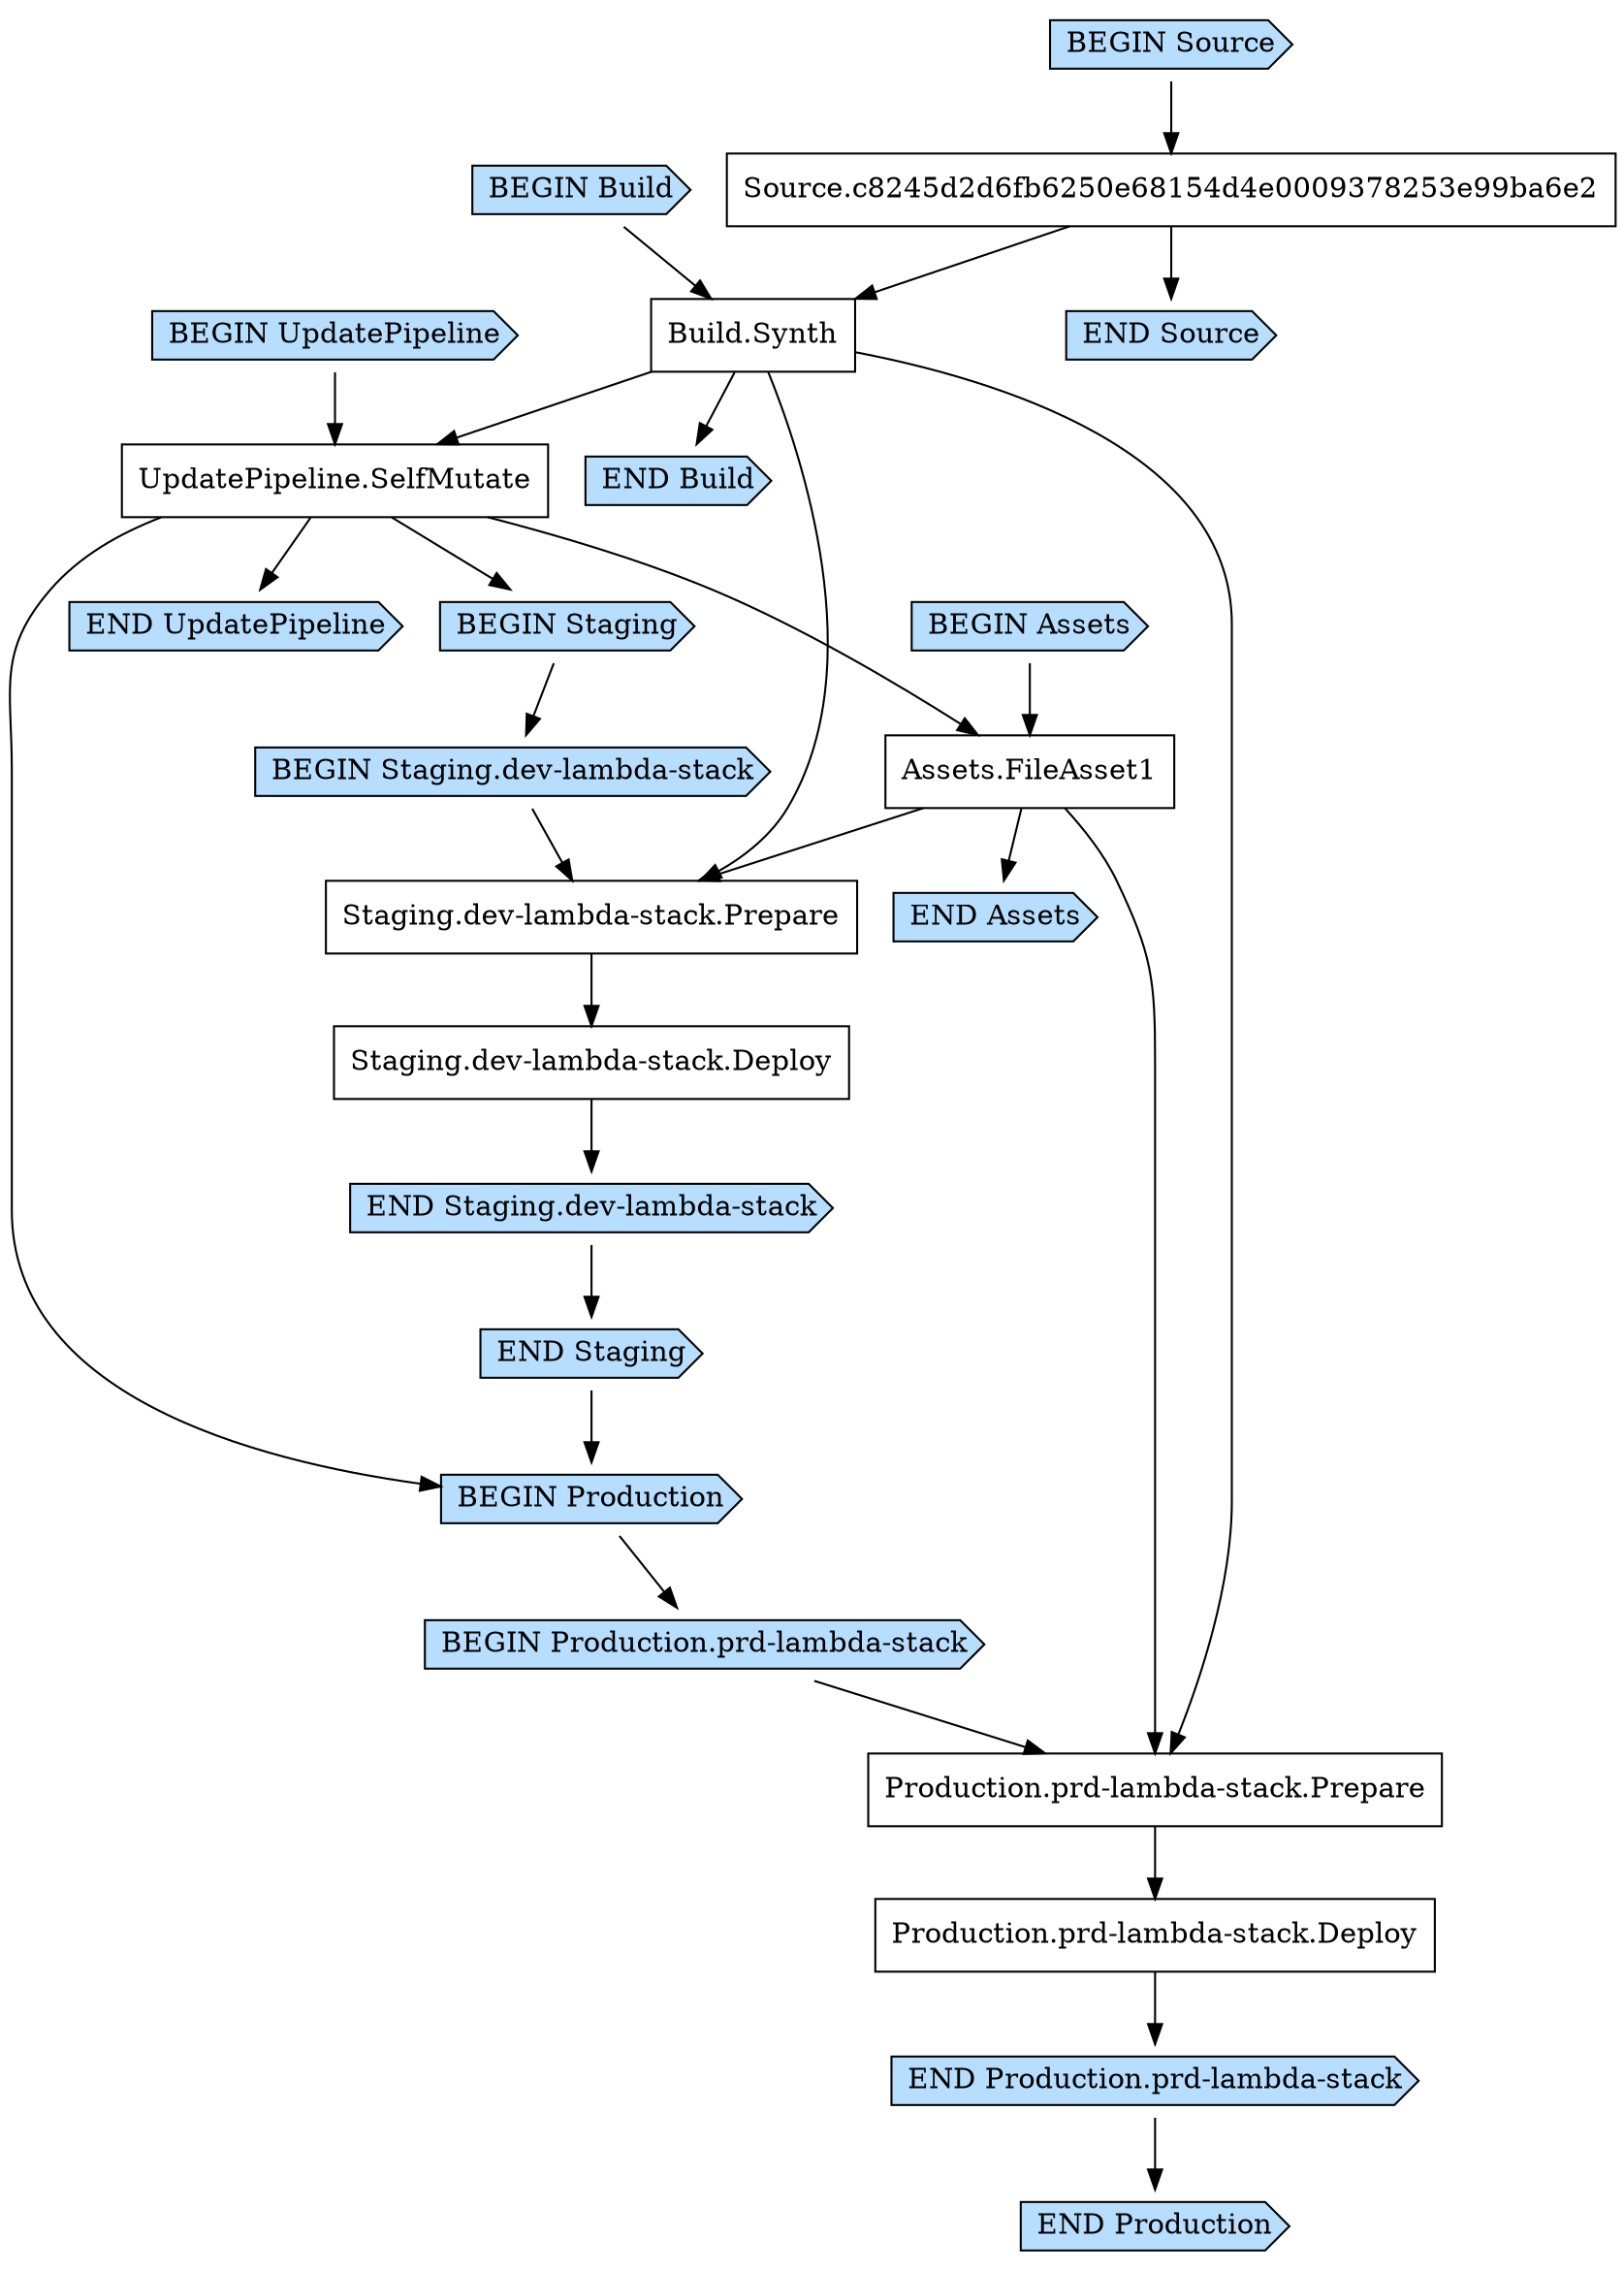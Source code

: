 digraph G {
  # Arrows represent an "unlocks" relationship (opposite of dependency). So chosen
  # because the layout looks more natural that way.
  # To represent subgraph dependencies, subgraphs are represented by BEGIN/END nodes.
  # To render: `dot -Tsvg pipelineassetstackPipeline4182259A.dot > graph.svg`, open in a browser.
  node [shape="box"];
"BEGIN Build" [shape="cds", style="filled", fillcolor="#b7deff"];
"END Build" [shape="cds", style="filled", fillcolor="#b7deff"];
"Build.Synth";
"Source.c8245d2d6fb6250e68154d4e0009378253e99ba6e2" -> "Build.Synth";
"BEGIN Build" -> "Build.Synth";
"Build.Synth" -> "END Build";
"BEGIN UpdatePipeline" [shape="cds", style="filled", fillcolor="#b7deff"];
"END UpdatePipeline" [shape="cds", style="filled", fillcolor="#b7deff"];
"UpdatePipeline.SelfMutate";
"Build.Synth" -> "UpdatePipeline.SelfMutate";
"BEGIN UpdatePipeline" -> "UpdatePipeline.SelfMutate";
"UpdatePipeline.SelfMutate" -> "END UpdatePipeline";
"BEGIN Assets" [shape="cds", style="filled", fillcolor="#b7deff"];
"END Assets" [shape="cds", style="filled", fillcolor="#b7deff"];
"Assets.FileAsset1";
"UpdatePipeline.SelfMutate" -> "Assets.FileAsset1";
"BEGIN Assets" -> "Assets.FileAsset1";
"Assets.FileAsset1" -> "END Assets";
"BEGIN Staging" [shape="cds", style="filled", fillcolor="#b7deff"];
"END Staging" [shape="cds", style="filled", fillcolor="#b7deff"];
"UpdatePipeline.SelfMutate" -> "BEGIN Staging";
"BEGIN Staging.dev-lambda-stack" [shape="cds", style="filled", fillcolor="#b7deff"];
"END Staging.dev-lambda-stack" [shape="cds", style="filled", fillcolor="#b7deff"];
"Staging.dev-lambda-stack.Deploy";
"Staging.dev-lambda-stack.Prepare" -> "Staging.dev-lambda-stack.Deploy";
"Staging.dev-lambda-stack.Prepare";
"Build.Synth" -> "Staging.dev-lambda-stack.Prepare";
"Assets.FileAsset1" -> "Staging.dev-lambda-stack.Prepare";
"BEGIN Staging.dev-lambda-stack" -> "Staging.dev-lambda-stack.Prepare";
"Staging.dev-lambda-stack.Deploy" -> "END Staging.dev-lambda-stack";
"BEGIN Staging" -> "BEGIN Staging.dev-lambda-stack";
"END Staging.dev-lambda-stack" -> "END Staging";
"BEGIN Production" [shape="cds", style="filled", fillcolor="#b7deff"];
"END Production" [shape="cds", style="filled", fillcolor="#b7deff"];
"UpdatePipeline.SelfMutate" -> "BEGIN Production";
"END Staging" -> "BEGIN Production";
"BEGIN Production.prd-lambda-stack" [shape="cds", style="filled", fillcolor="#b7deff"];
"END Production.prd-lambda-stack" [shape="cds", style="filled", fillcolor="#b7deff"];
"Production.prd-lambda-stack.Deploy";
"Production.prd-lambda-stack.Prepare" -> "Production.prd-lambda-stack.Deploy";
"Production.prd-lambda-stack.Prepare";
"Build.Synth" -> "Production.prd-lambda-stack.Prepare";
"Assets.FileAsset1" -> "Production.prd-lambda-stack.Prepare";
"BEGIN Production.prd-lambda-stack" -> "Production.prd-lambda-stack.Prepare";
"Production.prd-lambda-stack.Deploy" -> "END Production.prd-lambda-stack";
"BEGIN Production" -> "BEGIN Production.prd-lambda-stack";
"END Production.prd-lambda-stack" -> "END Production";
"BEGIN Source" [shape="cds", style="filled", fillcolor="#b7deff"];
"END Source" [shape="cds", style="filled", fillcolor="#b7deff"];
"Source.c8245d2d6fb6250e68154d4e0009378253e99ba6e2";
"BEGIN Source" -> "Source.c8245d2d6fb6250e68154d4e0009378253e99ba6e2";
"Source.c8245d2d6fb6250e68154d4e0009378253e99ba6e2" -> "END Source";
}